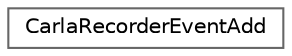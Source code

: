 digraph "类继承关系图"
{
 // INTERACTIVE_SVG=YES
 // LATEX_PDF_SIZE
  bgcolor="transparent";
  edge [fontname=Helvetica,fontsize=10,labelfontname=Helvetica,labelfontsize=10];
  node [fontname=Helvetica,fontsize=10,shape=box,height=0.2,width=0.4];
  rankdir="LR";
  Node0 [id="Node000000",label="CarlaRecorderEventAdd",height=0.2,width=0.4,color="grey40", fillcolor="white", style="filled",URL="$d9/dfc/structCarlaRecorderEventAdd.html",tooltip=" "];
}
